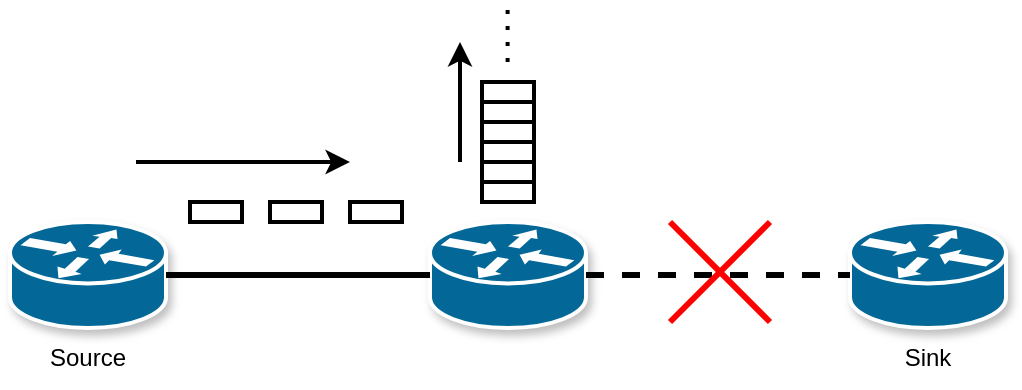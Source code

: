 <mxfile version="17.4.6" type="device"><diagram id="6Nq-skzk0iZYqsDwY15C" name="Page-1"><mxGraphModel dx="746" dy="1124" grid="1" gridSize="10" guides="1" tooltips="1" connect="1" arrows="1" fold="1" page="1" pageScale="1" pageWidth="827" pageHeight="1169" math="0" shadow="0"><root><mxCell id="0"/><mxCell id="1" parent="0"/><mxCell id="lRofMIdqMZPX3Gf_OSkx-8" value="" style="rounded=0;whiteSpace=wrap;html=1;strokeWidth=2;shadow=0;" parent="1" vertex="1"><mxGeometry x="366" y="350" width="26" height="10" as="geometry"/></mxCell><mxCell id="lRofMIdqMZPX3Gf_OSkx-10" value="" style="rounded=0;whiteSpace=wrap;html=1;strokeWidth=2;shadow=0;" parent="1" vertex="1"><mxGeometry x="366" y="360" width="26" height="10" as="geometry"/></mxCell><mxCell id="lRofMIdqMZPX3Gf_OSkx-7" value="" style="rounded=0;whiteSpace=wrap;html=1;strokeWidth=2;shadow=0;" parent="1" vertex="1"><mxGeometry x="366" y="370" width="26" height="10" as="geometry"/></mxCell><mxCell id="lRofMIdqMZPX3Gf_OSkx-11" value="" style="rounded=0;whiteSpace=wrap;html=1;strokeWidth=2;shadow=0;" parent="1" vertex="1"><mxGeometry x="366" y="380" width="26" height="10" as="geometry"/></mxCell><mxCell id="lRofMIdqMZPX3Gf_OSkx-6" value="" style="rounded=0;whiteSpace=wrap;html=1;strokeWidth=2;shadow=0;" parent="1" vertex="1"><mxGeometry x="366" y="390" width="26" height="10" as="geometry"/></mxCell><mxCell id="lRofMIdqMZPX3Gf_OSkx-1" value="" style="shape=mxgraph.cisco.routers.router;html=1;pointerEvents=1;dashed=0;fillColor=#036897;strokeColor=#ffffff;strokeWidth=2;verticalLabelPosition=bottom;verticalAlign=top;align=center;outlineConnect=0;shadow=1;" parent="1" vertex="1"><mxGeometry x="130" y="420" width="78" height="53" as="geometry"/></mxCell><mxCell id="lRofMIdqMZPX3Gf_OSkx-2" value="" style="shape=mxgraph.cisco.routers.router;html=1;pointerEvents=1;dashed=0;fillColor=#036897;strokeColor=#ffffff;strokeWidth=2;verticalLabelPosition=bottom;verticalAlign=top;align=center;outlineConnect=0;shadow=1;" parent="1" vertex="1"><mxGeometry x="340" y="420" width="78" height="53" as="geometry"/></mxCell><mxCell id="lRofMIdqMZPX3Gf_OSkx-3" value="" style="shape=mxgraph.cisco.routers.router;html=1;pointerEvents=1;dashed=0;fillColor=#036897;strokeColor=#ffffff;strokeWidth=2;verticalLabelPosition=bottom;verticalAlign=top;align=center;outlineConnect=0;shadow=1;" parent="1" vertex="1"><mxGeometry x="550" y="420" width="78" height="53" as="geometry"/></mxCell><mxCell id="lRofMIdqMZPX3Gf_OSkx-4" value="" style="endArrow=none;html=1;rounded=0;exitX=1;exitY=0.5;exitDx=0;exitDy=0;exitPerimeter=0;entryX=0;entryY=0.5;entryDx=0;entryDy=0;entryPerimeter=0;strokeWidth=3;" parent="1" source="lRofMIdqMZPX3Gf_OSkx-1" target="lRofMIdqMZPX3Gf_OSkx-2" edge="1"><mxGeometry width="50" height="50" relative="1" as="geometry"><mxPoint x="390" y="600" as="sourcePoint"/><mxPoint x="310" y="520" as="targetPoint"/></mxGeometry></mxCell><mxCell id="lRofMIdqMZPX3Gf_OSkx-9" value="" style="rounded=0;whiteSpace=wrap;html=1;strokeWidth=2;shadow=0;" parent="1" vertex="1"><mxGeometry x="366" y="400" width="26" height="10" as="geometry"/></mxCell><mxCell id="lRofMIdqMZPX3Gf_OSkx-13" value="" style="rounded=0;whiteSpace=wrap;html=1;strokeWidth=2;shadow=0;" parent="1" vertex="1"><mxGeometry x="220" y="410" width="26" height="10" as="geometry"/></mxCell><mxCell id="lRofMIdqMZPX3Gf_OSkx-15" value="" style="rounded=0;whiteSpace=wrap;html=1;strokeWidth=2;shadow=0;" parent="1" vertex="1"><mxGeometry x="260" y="410" width="26" height="10" as="geometry"/></mxCell><mxCell id="lRofMIdqMZPX3Gf_OSkx-16" value="" style="rounded=0;whiteSpace=wrap;html=1;strokeWidth=2;shadow=0;" parent="1" vertex="1"><mxGeometry x="300" y="410" width="26" height="10" as="geometry"/></mxCell><mxCell id="lRofMIdqMZPX3Gf_OSkx-18" value="" style="endArrow=classic;html=1;rounded=0;strokeWidth=2;" parent="1" edge="1"><mxGeometry width="50" height="50" relative="1" as="geometry"><mxPoint x="193" y="390" as="sourcePoint"/><mxPoint x="300" y="390" as="targetPoint"/></mxGeometry></mxCell><mxCell id="lRofMIdqMZPX3Gf_OSkx-19" value="" style="endArrow=classic;html=1;rounded=0;strokeWidth=2;" parent="1" edge="1"><mxGeometry width="50" height="50" relative="1" as="geometry"><mxPoint x="355" y="390" as="sourcePoint"/><mxPoint x="355" y="330" as="targetPoint"/></mxGeometry></mxCell><mxCell id="lRofMIdqMZPX3Gf_OSkx-20" value="" style="endArrow=none;dashed=1;html=1;dashPattern=1 3;strokeWidth=2;rounded=0;jumpSize=6;targetPerimeterSpacing=0;startSize=6;sourcePerimeterSpacing=0;jumpStyle=none;" parent="1" edge="1"><mxGeometry width="50" height="50" relative="1" as="geometry"><mxPoint x="378.8" y="340" as="sourcePoint"/><mxPoint x="378.8" y="310" as="targetPoint"/></mxGeometry></mxCell><mxCell id="lRofMIdqMZPX3Gf_OSkx-21" value="Source" style="text;html=1;strokeColor=none;fillColor=none;align=center;verticalAlign=middle;whiteSpace=wrap;rounded=0;" parent="1" vertex="1"><mxGeometry x="139" y="473" width="60" height="30" as="geometry"/></mxCell><mxCell id="lRofMIdqMZPX3Gf_OSkx-22" value="Sink" style="text;html=1;strokeColor=none;fillColor=none;align=center;verticalAlign=middle;whiteSpace=wrap;rounded=0;" parent="1" vertex="1"><mxGeometry x="559" y="473" width="60" height="30" as="geometry"/></mxCell><mxCell id="lRofMIdqMZPX3Gf_OSkx-27" value="" style="endArrow=none;dashed=1;html=1;rounded=0;startSize=6;sourcePerimeterSpacing=0;targetPerimeterSpacing=0;strokeWidth=3;jumpStyle=none;jumpSize=6;exitX=1;exitY=0.5;exitDx=0;exitDy=0;exitPerimeter=0;entryX=0;entryY=0.5;entryDx=0;entryDy=0;entryPerimeter=0;" parent="1" source="lRofMIdqMZPX3Gf_OSkx-2" target="lRofMIdqMZPX3Gf_OSkx-3" edge="1"><mxGeometry width="50" height="50" relative="1" as="geometry"><mxPoint x="350" y="460" as="sourcePoint"/><mxPoint x="400" y="410" as="targetPoint"/></mxGeometry></mxCell><mxCell id="lRofMIdqMZPX3Gf_OSkx-28" value="" style="endArrow=none;html=1;rounded=0;startSize=6;sourcePerimeterSpacing=0;targetPerimeterSpacing=0;strokeWidth=3;jumpStyle=none;jumpSize=6;strokeColor=#ff0000;" parent="1" edge="1"><mxGeometry width="50" height="50" relative="1" as="geometry"><mxPoint x="510" y="470" as="sourcePoint"/><mxPoint x="460" y="420" as="targetPoint"/></mxGeometry></mxCell><mxCell id="lRofMIdqMZPX3Gf_OSkx-29" value="" style="endArrow=none;html=1;rounded=0;startSize=6;sourcePerimeterSpacing=0;targetPerimeterSpacing=0;strokeWidth=3;jumpStyle=none;jumpSize=6;strokeColor=#FF0000;" parent="1" edge="1"><mxGeometry width="50" height="50" relative="1" as="geometry"><mxPoint x="460" y="470" as="sourcePoint"/><mxPoint x="510" y="420" as="targetPoint"/></mxGeometry></mxCell></root></mxGraphModel></diagram></mxfile>